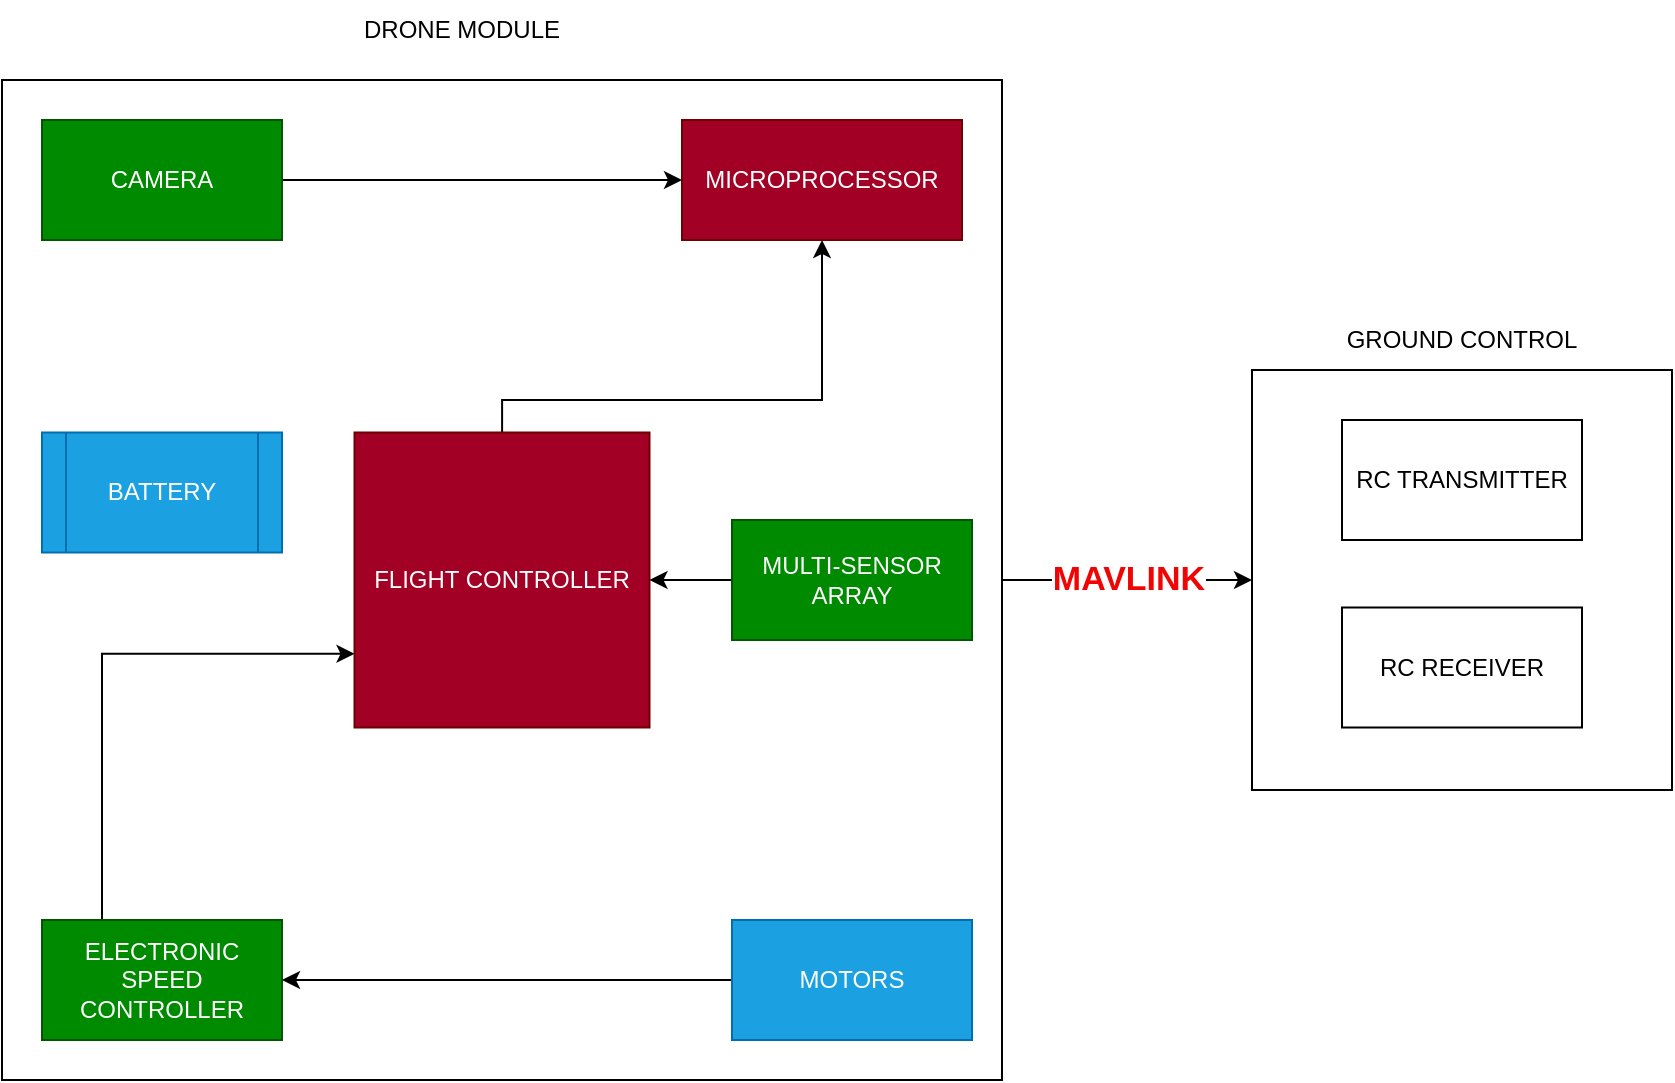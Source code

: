 <mxfile version="21.4.0" type="device">
  <diagram name="Page-1" id="r33pR2lQ9C8Y5Hk1BLUV">
    <mxGraphModel dx="1434" dy="748" grid="1" gridSize="10" guides="1" tooltips="1" connect="1" arrows="1" fold="1" page="1" pageScale="1" pageWidth="850" pageHeight="1100" math="0" shadow="0">
      <root>
        <mxCell id="0" />
        <mxCell id="1" parent="0" />
        <mxCell id="oihkyClCOjOfoxL4Y7NJ-19" style="edgeStyle=orthogonalEdgeStyle;rounded=0;orthogonalLoop=1;jettySize=auto;html=1;" parent="1" source="oihkyClCOjOfoxL4Y7NJ-1" target="oihkyClCOjOfoxL4Y7NJ-15" edge="1">
          <mxGeometry relative="1" as="geometry" />
        </mxCell>
        <mxCell id="_Kn-l9ibnhNzPAkDkGM0-10" value="MAVLINK" style="edgeLabel;html=1;align=center;verticalAlign=middle;resizable=0;points=[];fontStyle=1;fontSize=17;fontColor=#F00505;" vertex="1" connectable="0" parent="oihkyClCOjOfoxL4Y7NJ-19">
          <mxGeometry relative="1" as="geometry">
            <mxPoint as="offset" />
          </mxGeometry>
        </mxCell>
        <mxCell id="oihkyClCOjOfoxL4Y7NJ-1" value="" style="whiteSpace=wrap;html=1;aspect=fixed;" parent="1" vertex="1">
          <mxGeometry y="110" width="500" height="500" as="geometry" />
        </mxCell>
        <mxCell id="_Kn-l9ibnhNzPAkDkGM0-4" style="edgeStyle=orthogonalEdgeStyle;rounded=0;orthogonalLoop=1;jettySize=auto;html=1;" edge="1" parent="1" source="oihkyClCOjOfoxL4Y7NJ-2" target="oihkyClCOjOfoxL4Y7NJ-6">
          <mxGeometry relative="1" as="geometry">
            <Array as="points">
              <mxPoint x="250" y="270" />
              <mxPoint x="410" y="270" />
            </Array>
          </mxGeometry>
        </mxCell>
        <mxCell id="oihkyClCOjOfoxL4Y7NJ-2" value="FLIGHT CONTROLLER" style="whiteSpace=wrap;html=1;aspect=fixed;fillColor=#a20025;fontColor=#ffffff;strokeColor=#6F0000;" parent="1" vertex="1">
          <mxGeometry x="176.25" y="286.25" width="147.5" height="147.5" as="geometry" />
        </mxCell>
        <mxCell id="_Kn-l9ibnhNzPAkDkGM0-12" style="edgeStyle=orthogonalEdgeStyle;rounded=0;orthogonalLoop=1;jettySize=auto;html=1;exitX=0.25;exitY=0;exitDx=0;exitDy=0;entryX=0;entryY=0.75;entryDx=0;entryDy=0;" edge="1" parent="1" source="oihkyClCOjOfoxL4Y7NJ-5" target="oihkyClCOjOfoxL4Y7NJ-2">
          <mxGeometry relative="1" as="geometry" />
        </mxCell>
        <mxCell id="oihkyClCOjOfoxL4Y7NJ-5" value="ELECTRONIC SPEED CONTROLLER" style="rounded=0;whiteSpace=wrap;html=1;fillColor=#008a00;fontColor=#ffffff;strokeColor=#005700;" parent="1" vertex="1">
          <mxGeometry x="20" y="530" width="120" height="60" as="geometry" />
        </mxCell>
        <mxCell id="oihkyClCOjOfoxL4Y7NJ-6" value="MICROPROCESSOR" style="rounded=0;whiteSpace=wrap;html=1;fillColor=#a20025;fontColor=#ffffff;strokeColor=#6F0000;" parent="1" vertex="1">
          <mxGeometry x="340" y="130" width="140" height="60" as="geometry" />
        </mxCell>
        <mxCell id="oihkyClCOjOfoxL4Y7NJ-7" value="DRONE MODULE" style="text;html=1;strokeColor=none;fillColor=none;align=center;verticalAlign=middle;whiteSpace=wrap;rounded=0;" parent="1" vertex="1">
          <mxGeometry x="140" y="70" width="180" height="30" as="geometry" />
        </mxCell>
        <mxCell id="_Kn-l9ibnhNzPAkDkGM0-5" style="edgeStyle=orthogonalEdgeStyle;rounded=0;orthogonalLoop=1;jettySize=auto;html=1;" edge="1" parent="1" source="oihkyClCOjOfoxL4Y7NJ-8" target="oihkyClCOjOfoxL4Y7NJ-6">
          <mxGeometry relative="1" as="geometry" />
        </mxCell>
        <mxCell id="oihkyClCOjOfoxL4Y7NJ-8" value="CAMERA" style="rounded=0;whiteSpace=wrap;html=1;fillColor=#008a00;fontColor=#ffffff;strokeColor=#005700;" parent="1" vertex="1">
          <mxGeometry x="20" y="130" width="120" height="60" as="geometry" />
        </mxCell>
        <mxCell id="_Kn-l9ibnhNzPAkDkGM0-13" style="edgeStyle=orthogonalEdgeStyle;rounded=0;orthogonalLoop=1;jettySize=auto;html=1;exitX=0;exitY=0.5;exitDx=0;exitDy=0;entryX=1;entryY=0.5;entryDx=0;entryDy=0;" edge="1" parent="1" source="oihkyClCOjOfoxL4Y7NJ-9" target="oihkyClCOjOfoxL4Y7NJ-2">
          <mxGeometry relative="1" as="geometry" />
        </mxCell>
        <mxCell id="oihkyClCOjOfoxL4Y7NJ-9" value="MULTI-SENSOR ARRAY" style="rounded=0;whiteSpace=wrap;html=1;fillColor=#008a00;fontColor=#ffffff;strokeColor=#005700;" parent="1" vertex="1">
          <mxGeometry x="365" y="330" width="120" height="60" as="geometry" />
        </mxCell>
        <mxCell id="oihkyClCOjOfoxL4Y7NJ-15" value="" style="whiteSpace=wrap;html=1;aspect=fixed;" parent="1" vertex="1">
          <mxGeometry x="625" y="255" width="210" height="210" as="geometry" />
        </mxCell>
        <mxCell id="oihkyClCOjOfoxL4Y7NJ-16" value="GROUND CONTROL" style="text;html=1;strokeColor=none;fillColor=none;align=center;verticalAlign=middle;whiteSpace=wrap;rounded=0;" parent="1" vertex="1">
          <mxGeometry x="640" y="225" width="180" height="30" as="geometry" />
        </mxCell>
        <mxCell id="oihkyClCOjOfoxL4Y7NJ-18" value="RC TRANSMITTER" style="rounded=0;whiteSpace=wrap;html=1;" parent="1" vertex="1">
          <mxGeometry x="670" y="280" width="120" height="60" as="geometry" />
        </mxCell>
        <mxCell id="_Kn-l9ibnhNzPAkDkGM0-14" style="edgeStyle=orthogonalEdgeStyle;rounded=0;orthogonalLoop=1;jettySize=auto;html=1;entryX=1;entryY=0.5;entryDx=0;entryDy=0;" edge="1" parent="1" source="_Kn-l9ibnhNzPAkDkGM0-1" target="oihkyClCOjOfoxL4Y7NJ-5">
          <mxGeometry relative="1" as="geometry" />
        </mxCell>
        <mxCell id="_Kn-l9ibnhNzPAkDkGM0-1" value="MOTORS" style="rounded=0;whiteSpace=wrap;html=1;fillColor=#1ba1e2;fontColor=#ffffff;strokeColor=#006EAF;" vertex="1" parent="1">
          <mxGeometry x="365" y="530" width="120" height="60" as="geometry" />
        </mxCell>
        <mxCell id="_Kn-l9ibnhNzPAkDkGM0-9" value="BATTERY" style="shape=process;whiteSpace=wrap;html=1;backgroundOutline=1;fillColor=#1ba1e2;fontColor=#ffffff;strokeColor=#006EAF;" vertex="1" parent="1">
          <mxGeometry x="20" y="286.25" width="120" height="60" as="geometry" />
        </mxCell>
        <mxCell id="_Kn-l9ibnhNzPAkDkGM0-15" value="RC RECEIVER" style="rounded=0;whiteSpace=wrap;html=1;" vertex="1" parent="1">
          <mxGeometry x="670" y="373.75" width="120" height="60" as="geometry" />
        </mxCell>
      </root>
    </mxGraphModel>
  </diagram>
</mxfile>
